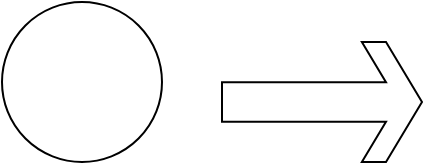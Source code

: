 <mxfile version="23.1.1" type="github">
  <diagram name="Page-1" id="6uiQd7s_8sLxV9U2Lh7x">
    <mxGraphModel dx="1050" dy="574" grid="1" gridSize="10" guides="1" tooltips="1" connect="1" arrows="1" fold="1" page="1" pageScale="1" pageWidth="827" pageHeight="1169" math="0" shadow="0">
      <root>
        <mxCell id="0" />
        <mxCell id="1" parent="0" />
        <mxCell id="MvzkJc4x0So8vEaFTJ77-1" value="" style="ellipse;whiteSpace=wrap;html=1;aspect=fixed;" parent="1" vertex="1">
          <mxGeometry x="70" y="70" width="80" height="80" as="geometry" />
        </mxCell>
        <mxCell id="VnpHtINEHz6CecNI31xD-1" value="" style="html=1;shadow=0;dashed=0;align=center;verticalAlign=middle;shape=mxgraph.arrows2.sharpArrow;dy1=0.67;dx1=18;dx2=18;notch=0;" vertex="1" parent="1">
          <mxGeometry x="180" y="90" width="100" height="60" as="geometry" />
        </mxCell>
      </root>
    </mxGraphModel>
  </diagram>
</mxfile>
